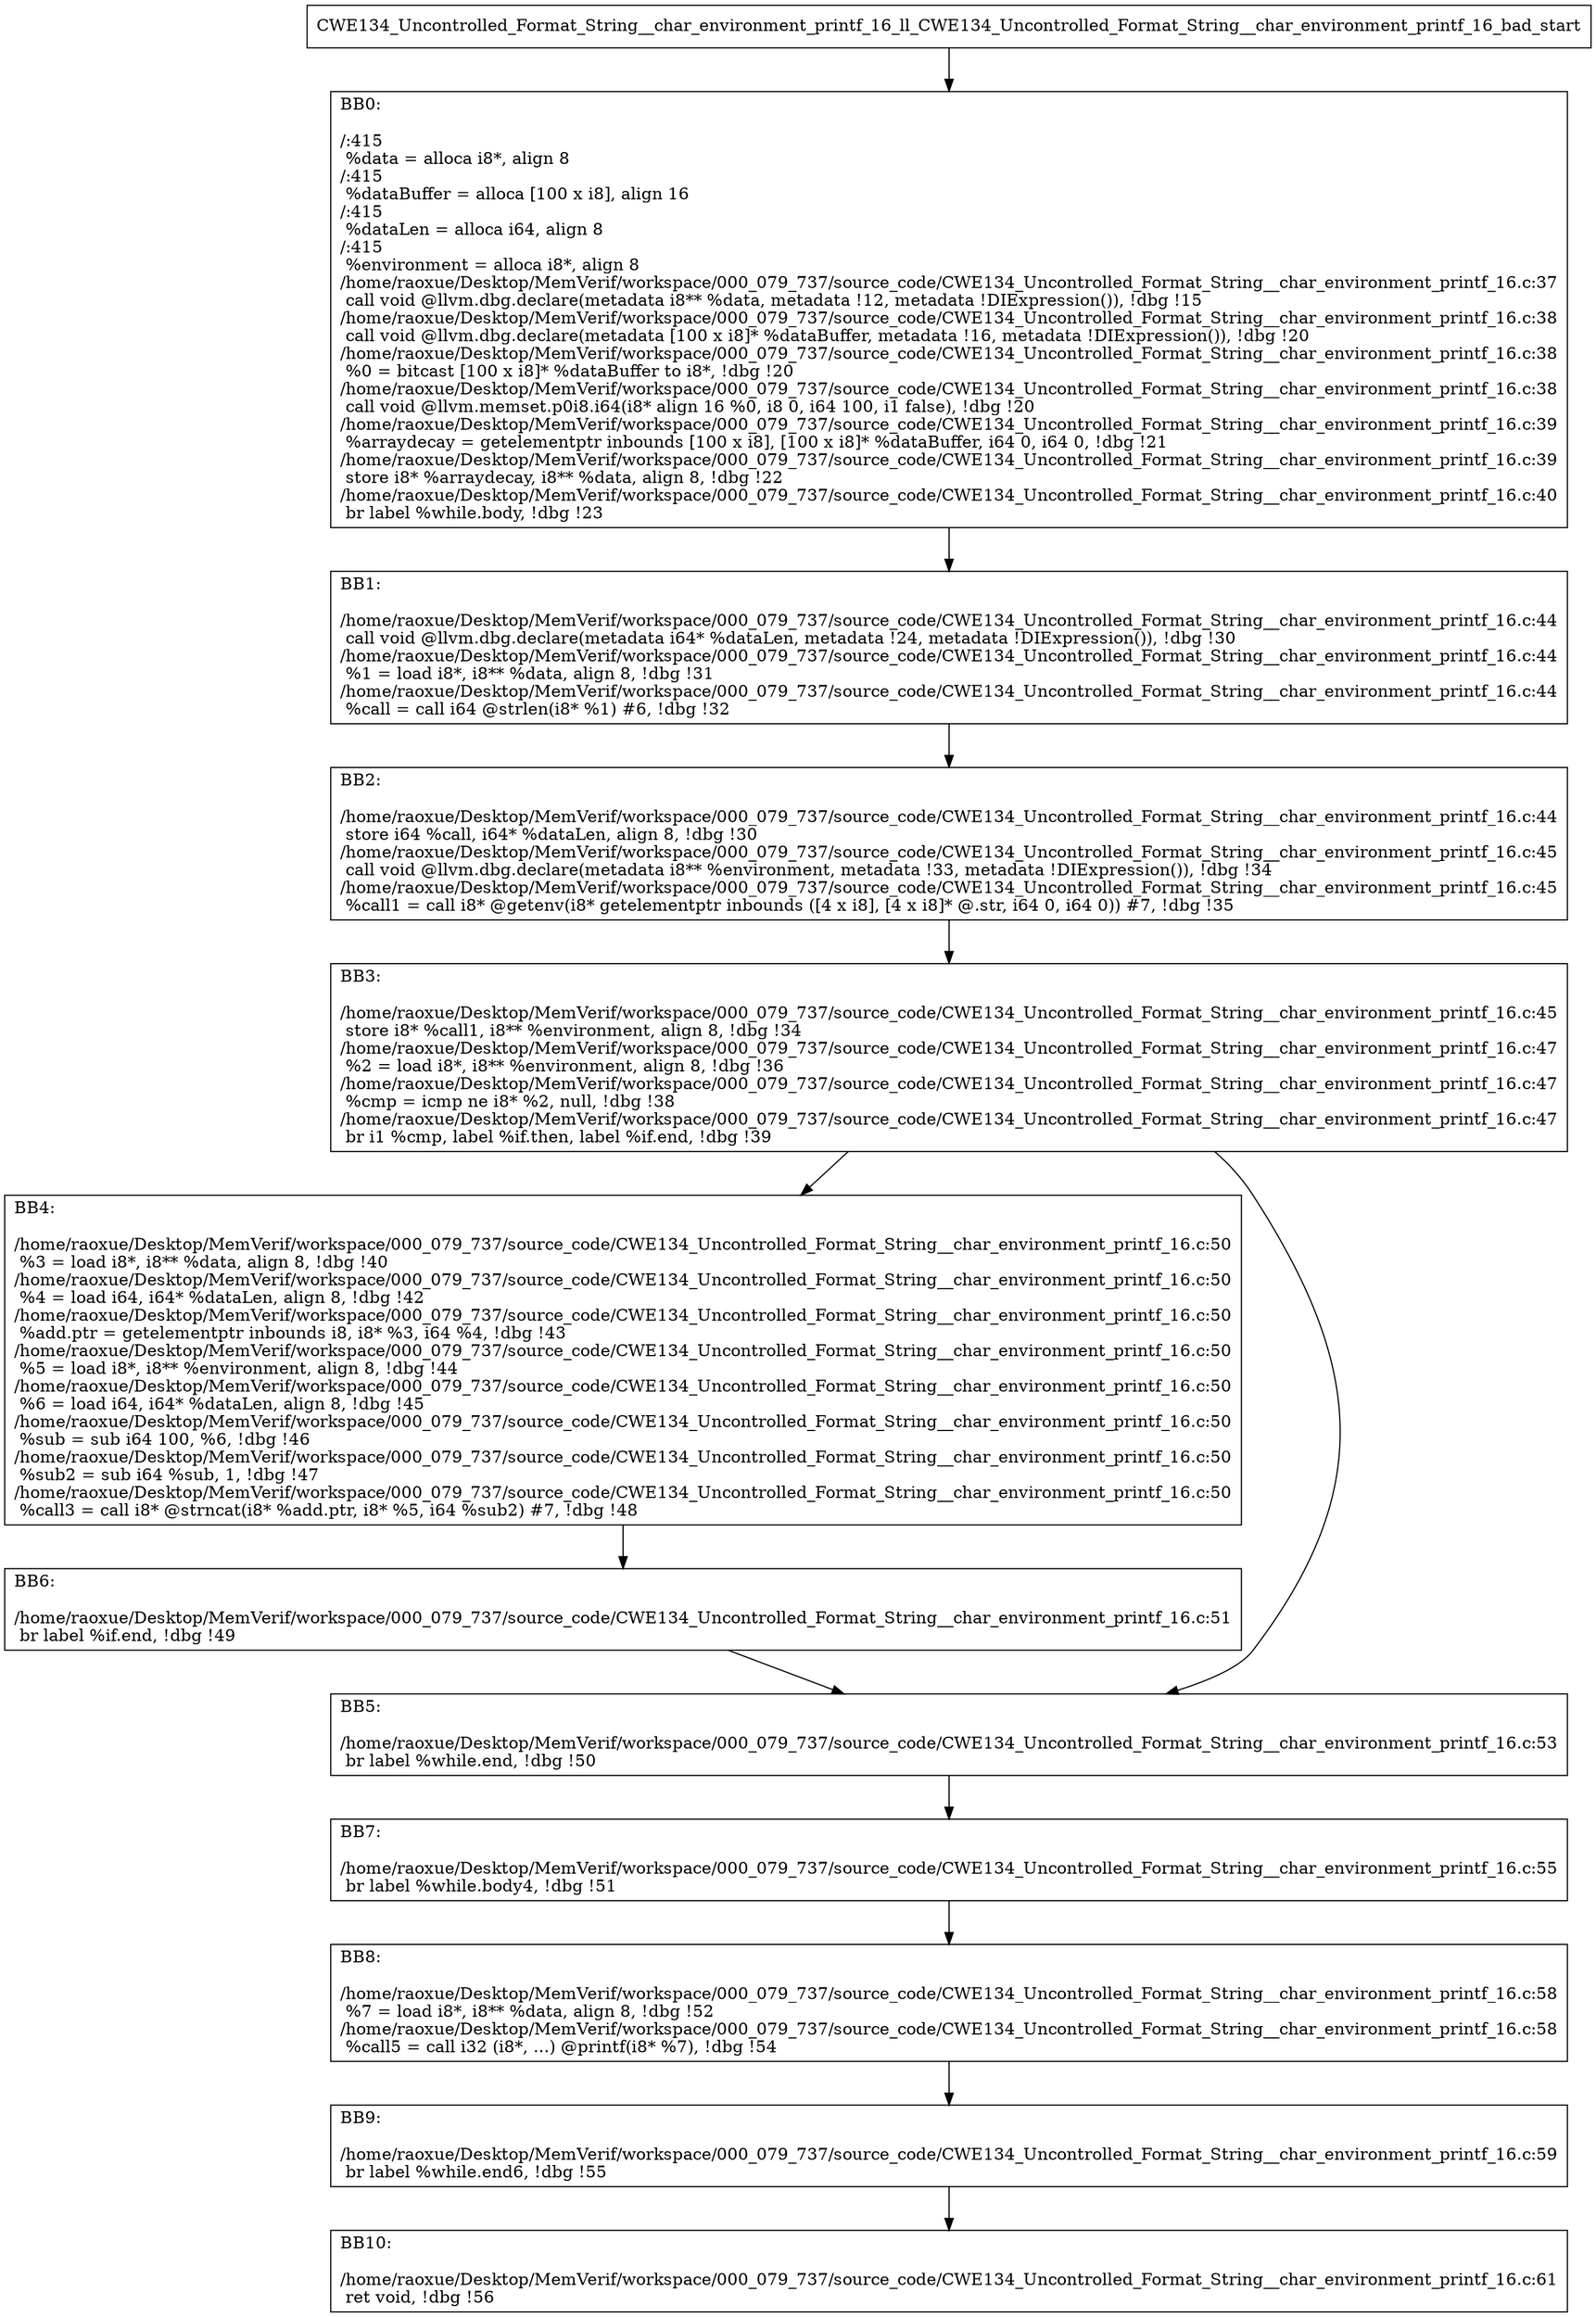 digraph "CFG for'CWE134_Uncontrolled_Format_String__char_environment_printf_16_ll_CWE134_Uncontrolled_Format_String__char_environment_printf_16_bad' function" {
	BBCWE134_Uncontrolled_Format_String__char_environment_printf_16_ll_CWE134_Uncontrolled_Format_String__char_environment_printf_16_bad_start[shape=record,label="{CWE134_Uncontrolled_Format_String__char_environment_printf_16_ll_CWE134_Uncontrolled_Format_String__char_environment_printf_16_bad_start}"];
	BBCWE134_Uncontrolled_Format_String__char_environment_printf_16_ll_CWE134_Uncontrolled_Format_String__char_environment_printf_16_bad_start-> CWE134_Uncontrolled_Format_String__char_environment_printf_16_ll_CWE134_Uncontrolled_Format_String__char_environment_printf_16_badBB0;
	CWE134_Uncontrolled_Format_String__char_environment_printf_16_ll_CWE134_Uncontrolled_Format_String__char_environment_printf_16_badBB0 [shape=record, label="{BB0:\l\l/:415\l
  %data = alloca i8*, align 8\l
/:415\l
  %dataBuffer = alloca [100 x i8], align 16\l
/:415\l
  %dataLen = alloca i64, align 8\l
/:415\l
  %environment = alloca i8*, align 8\l
/home/raoxue/Desktop/MemVerif/workspace/000_079_737/source_code/CWE134_Uncontrolled_Format_String__char_environment_printf_16.c:37\l
  call void @llvm.dbg.declare(metadata i8** %data, metadata !12, metadata !DIExpression()), !dbg !15\l
/home/raoxue/Desktop/MemVerif/workspace/000_079_737/source_code/CWE134_Uncontrolled_Format_String__char_environment_printf_16.c:38\l
  call void @llvm.dbg.declare(metadata [100 x i8]* %dataBuffer, metadata !16, metadata !DIExpression()), !dbg !20\l
/home/raoxue/Desktop/MemVerif/workspace/000_079_737/source_code/CWE134_Uncontrolled_Format_String__char_environment_printf_16.c:38\l
  %0 = bitcast [100 x i8]* %dataBuffer to i8*, !dbg !20\l
/home/raoxue/Desktop/MemVerif/workspace/000_079_737/source_code/CWE134_Uncontrolled_Format_String__char_environment_printf_16.c:38\l
  call void @llvm.memset.p0i8.i64(i8* align 16 %0, i8 0, i64 100, i1 false), !dbg !20\l
/home/raoxue/Desktop/MemVerif/workspace/000_079_737/source_code/CWE134_Uncontrolled_Format_String__char_environment_printf_16.c:39\l
  %arraydecay = getelementptr inbounds [100 x i8], [100 x i8]* %dataBuffer, i64 0, i64 0, !dbg !21\l
/home/raoxue/Desktop/MemVerif/workspace/000_079_737/source_code/CWE134_Uncontrolled_Format_String__char_environment_printf_16.c:39\l
  store i8* %arraydecay, i8** %data, align 8, !dbg !22\l
/home/raoxue/Desktop/MemVerif/workspace/000_079_737/source_code/CWE134_Uncontrolled_Format_String__char_environment_printf_16.c:40\l
  br label %while.body, !dbg !23\l
}"];
	CWE134_Uncontrolled_Format_String__char_environment_printf_16_ll_CWE134_Uncontrolled_Format_String__char_environment_printf_16_badBB0-> CWE134_Uncontrolled_Format_String__char_environment_printf_16_ll_CWE134_Uncontrolled_Format_String__char_environment_printf_16_badBB1;
	CWE134_Uncontrolled_Format_String__char_environment_printf_16_ll_CWE134_Uncontrolled_Format_String__char_environment_printf_16_badBB1 [shape=record, label="{BB1:\l\l/home/raoxue/Desktop/MemVerif/workspace/000_079_737/source_code/CWE134_Uncontrolled_Format_String__char_environment_printf_16.c:44\l
  call void @llvm.dbg.declare(metadata i64* %dataLen, metadata !24, metadata !DIExpression()), !dbg !30\l
/home/raoxue/Desktop/MemVerif/workspace/000_079_737/source_code/CWE134_Uncontrolled_Format_String__char_environment_printf_16.c:44\l
  %1 = load i8*, i8** %data, align 8, !dbg !31\l
/home/raoxue/Desktop/MemVerif/workspace/000_079_737/source_code/CWE134_Uncontrolled_Format_String__char_environment_printf_16.c:44\l
  %call = call i64 @strlen(i8* %1) #6, !dbg !32\l
}"];
	CWE134_Uncontrolled_Format_String__char_environment_printf_16_ll_CWE134_Uncontrolled_Format_String__char_environment_printf_16_badBB1-> CWE134_Uncontrolled_Format_String__char_environment_printf_16_ll_CWE134_Uncontrolled_Format_String__char_environment_printf_16_badBB2;
	CWE134_Uncontrolled_Format_String__char_environment_printf_16_ll_CWE134_Uncontrolled_Format_String__char_environment_printf_16_badBB2 [shape=record, label="{BB2:\l\l/home/raoxue/Desktop/MemVerif/workspace/000_079_737/source_code/CWE134_Uncontrolled_Format_String__char_environment_printf_16.c:44\l
  store i64 %call, i64* %dataLen, align 8, !dbg !30\l
/home/raoxue/Desktop/MemVerif/workspace/000_079_737/source_code/CWE134_Uncontrolled_Format_String__char_environment_printf_16.c:45\l
  call void @llvm.dbg.declare(metadata i8** %environment, metadata !33, metadata !DIExpression()), !dbg !34\l
/home/raoxue/Desktop/MemVerif/workspace/000_079_737/source_code/CWE134_Uncontrolled_Format_String__char_environment_printf_16.c:45\l
  %call1 = call i8* @getenv(i8* getelementptr inbounds ([4 x i8], [4 x i8]* @.str, i64 0, i64 0)) #7, !dbg !35\l
}"];
	CWE134_Uncontrolled_Format_String__char_environment_printf_16_ll_CWE134_Uncontrolled_Format_String__char_environment_printf_16_badBB2-> CWE134_Uncontrolled_Format_String__char_environment_printf_16_ll_CWE134_Uncontrolled_Format_String__char_environment_printf_16_badBB3;
	CWE134_Uncontrolled_Format_String__char_environment_printf_16_ll_CWE134_Uncontrolled_Format_String__char_environment_printf_16_badBB3 [shape=record, label="{BB3:\l\l/home/raoxue/Desktop/MemVerif/workspace/000_079_737/source_code/CWE134_Uncontrolled_Format_String__char_environment_printf_16.c:45\l
  store i8* %call1, i8** %environment, align 8, !dbg !34\l
/home/raoxue/Desktop/MemVerif/workspace/000_079_737/source_code/CWE134_Uncontrolled_Format_String__char_environment_printf_16.c:47\l
  %2 = load i8*, i8** %environment, align 8, !dbg !36\l
/home/raoxue/Desktop/MemVerif/workspace/000_079_737/source_code/CWE134_Uncontrolled_Format_String__char_environment_printf_16.c:47\l
  %cmp = icmp ne i8* %2, null, !dbg !38\l
/home/raoxue/Desktop/MemVerif/workspace/000_079_737/source_code/CWE134_Uncontrolled_Format_String__char_environment_printf_16.c:47\l
  br i1 %cmp, label %if.then, label %if.end, !dbg !39\l
}"];
	CWE134_Uncontrolled_Format_String__char_environment_printf_16_ll_CWE134_Uncontrolled_Format_String__char_environment_printf_16_badBB3-> CWE134_Uncontrolled_Format_String__char_environment_printf_16_ll_CWE134_Uncontrolled_Format_String__char_environment_printf_16_badBB4;
	CWE134_Uncontrolled_Format_String__char_environment_printf_16_ll_CWE134_Uncontrolled_Format_String__char_environment_printf_16_badBB3-> CWE134_Uncontrolled_Format_String__char_environment_printf_16_ll_CWE134_Uncontrolled_Format_String__char_environment_printf_16_badBB5;
	CWE134_Uncontrolled_Format_String__char_environment_printf_16_ll_CWE134_Uncontrolled_Format_String__char_environment_printf_16_badBB4 [shape=record, label="{BB4:\l\l/home/raoxue/Desktop/MemVerif/workspace/000_079_737/source_code/CWE134_Uncontrolled_Format_String__char_environment_printf_16.c:50\l
  %3 = load i8*, i8** %data, align 8, !dbg !40\l
/home/raoxue/Desktop/MemVerif/workspace/000_079_737/source_code/CWE134_Uncontrolled_Format_String__char_environment_printf_16.c:50\l
  %4 = load i64, i64* %dataLen, align 8, !dbg !42\l
/home/raoxue/Desktop/MemVerif/workspace/000_079_737/source_code/CWE134_Uncontrolled_Format_String__char_environment_printf_16.c:50\l
  %add.ptr = getelementptr inbounds i8, i8* %3, i64 %4, !dbg !43\l
/home/raoxue/Desktop/MemVerif/workspace/000_079_737/source_code/CWE134_Uncontrolled_Format_String__char_environment_printf_16.c:50\l
  %5 = load i8*, i8** %environment, align 8, !dbg !44\l
/home/raoxue/Desktop/MemVerif/workspace/000_079_737/source_code/CWE134_Uncontrolled_Format_String__char_environment_printf_16.c:50\l
  %6 = load i64, i64* %dataLen, align 8, !dbg !45\l
/home/raoxue/Desktop/MemVerif/workspace/000_079_737/source_code/CWE134_Uncontrolled_Format_String__char_environment_printf_16.c:50\l
  %sub = sub i64 100, %6, !dbg !46\l
/home/raoxue/Desktop/MemVerif/workspace/000_079_737/source_code/CWE134_Uncontrolled_Format_String__char_environment_printf_16.c:50\l
  %sub2 = sub i64 %sub, 1, !dbg !47\l
/home/raoxue/Desktop/MemVerif/workspace/000_079_737/source_code/CWE134_Uncontrolled_Format_String__char_environment_printf_16.c:50\l
  %call3 = call i8* @strncat(i8* %add.ptr, i8* %5, i64 %sub2) #7, !dbg !48\l
}"];
	CWE134_Uncontrolled_Format_String__char_environment_printf_16_ll_CWE134_Uncontrolled_Format_String__char_environment_printf_16_badBB4-> CWE134_Uncontrolled_Format_String__char_environment_printf_16_ll_CWE134_Uncontrolled_Format_String__char_environment_printf_16_badBB6;
	CWE134_Uncontrolled_Format_String__char_environment_printf_16_ll_CWE134_Uncontrolled_Format_String__char_environment_printf_16_badBB6 [shape=record, label="{BB6:\l\l/home/raoxue/Desktop/MemVerif/workspace/000_079_737/source_code/CWE134_Uncontrolled_Format_String__char_environment_printf_16.c:51\l
  br label %if.end, !dbg !49\l
}"];
	CWE134_Uncontrolled_Format_String__char_environment_printf_16_ll_CWE134_Uncontrolled_Format_String__char_environment_printf_16_badBB6-> CWE134_Uncontrolled_Format_String__char_environment_printf_16_ll_CWE134_Uncontrolled_Format_String__char_environment_printf_16_badBB5;
	CWE134_Uncontrolled_Format_String__char_environment_printf_16_ll_CWE134_Uncontrolled_Format_String__char_environment_printf_16_badBB5 [shape=record, label="{BB5:\l\l/home/raoxue/Desktop/MemVerif/workspace/000_079_737/source_code/CWE134_Uncontrolled_Format_String__char_environment_printf_16.c:53\l
  br label %while.end, !dbg !50\l
}"];
	CWE134_Uncontrolled_Format_String__char_environment_printf_16_ll_CWE134_Uncontrolled_Format_String__char_environment_printf_16_badBB5-> CWE134_Uncontrolled_Format_String__char_environment_printf_16_ll_CWE134_Uncontrolled_Format_String__char_environment_printf_16_badBB7;
	CWE134_Uncontrolled_Format_String__char_environment_printf_16_ll_CWE134_Uncontrolled_Format_String__char_environment_printf_16_badBB7 [shape=record, label="{BB7:\l\l/home/raoxue/Desktop/MemVerif/workspace/000_079_737/source_code/CWE134_Uncontrolled_Format_String__char_environment_printf_16.c:55\l
  br label %while.body4, !dbg !51\l
}"];
	CWE134_Uncontrolled_Format_String__char_environment_printf_16_ll_CWE134_Uncontrolled_Format_String__char_environment_printf_16_badBB7-> CWE134_Uncontrolled_Format_String__char_environment_printf_16_ll_CWE134_Uncontrolled_Format_String__char_environment_printf_16_badBB8;
	CWE134_Uncontrolled_Format_String__char_environment_printf_16_ll_CWE134_Uncontrolled_Format_String__char_environment_printf_16_badBB8 [shape=record, label="{BB8:\l\l/home/raoxue/Desktop/MemVerif/workspace/000_079_737/source_code/CWE134_Uncontrolled_Format_String__char_environment_printf_16.c:58\l
  %7 = load i8*, i8** %data, align 8, !dbg !52\l
/home/raoxue/Desktop/MemVerif/workspace/000_079_737/source_code/CWE134_Uncontrolled_Format_String__char_environment_printf_16.c:58\l
  %call5 = call i32 (i8*, ...) @printf(i8* %7), !dbg !54\l
}"];
	CWE134_Uncontrolled_Format_String__char_environment_printf_16_ll_CWE134_Uncontrolled_Format_String__char_environment_printf_16_badBB8-> CWE134_Uncontrolled_Format_String__char_environment_printf_16_ll_CWE134_Uncontrolled_Format_String__char_environment_printf_16_badBB9;
	CWE134_Uncontrolled_Format_String__char_environment_printf_16_ll_CWE134_Uncontrolled_Format_String__char_environment_printf_16_badBB9 [shape=record, label="{BB9:\l\l/home/raoxue/Desktop/MemVerif/workspace/000_079_737/source_code/CWE134_Uncontrolled_Format_String__char_environment_printf_16.c:59\l
  br label %while.end6, !dbg !55\l
}"];
	CWE134_Uncontrolled_Format_String__char_environment_printf_16_ll_CWE134_Uncontrolled_Format_String__char_environment_printf_16_badBB9-> CWE134_Uncontrolled_Format_String__char_environment_printf_16_ll_CWE134_Uncontrolled_Format_String__char_environment_printf_16_badBB10;
	CWE134_Uncontrolled_Format_String__char_environment_printf_16_ll_CWE134_Uncontrolled_Format_String__char_environment_printf_16_badBB10 [shape=record, label="{BB10:\l\l/home/raoxue/Desktop/MemVerif/workspace/000_079_737/source_code/CWE134_Uncontrolled_Format_String__char_environment_printf_16.c:61\l
  ret void, !dbg !56\l
}"];
}
